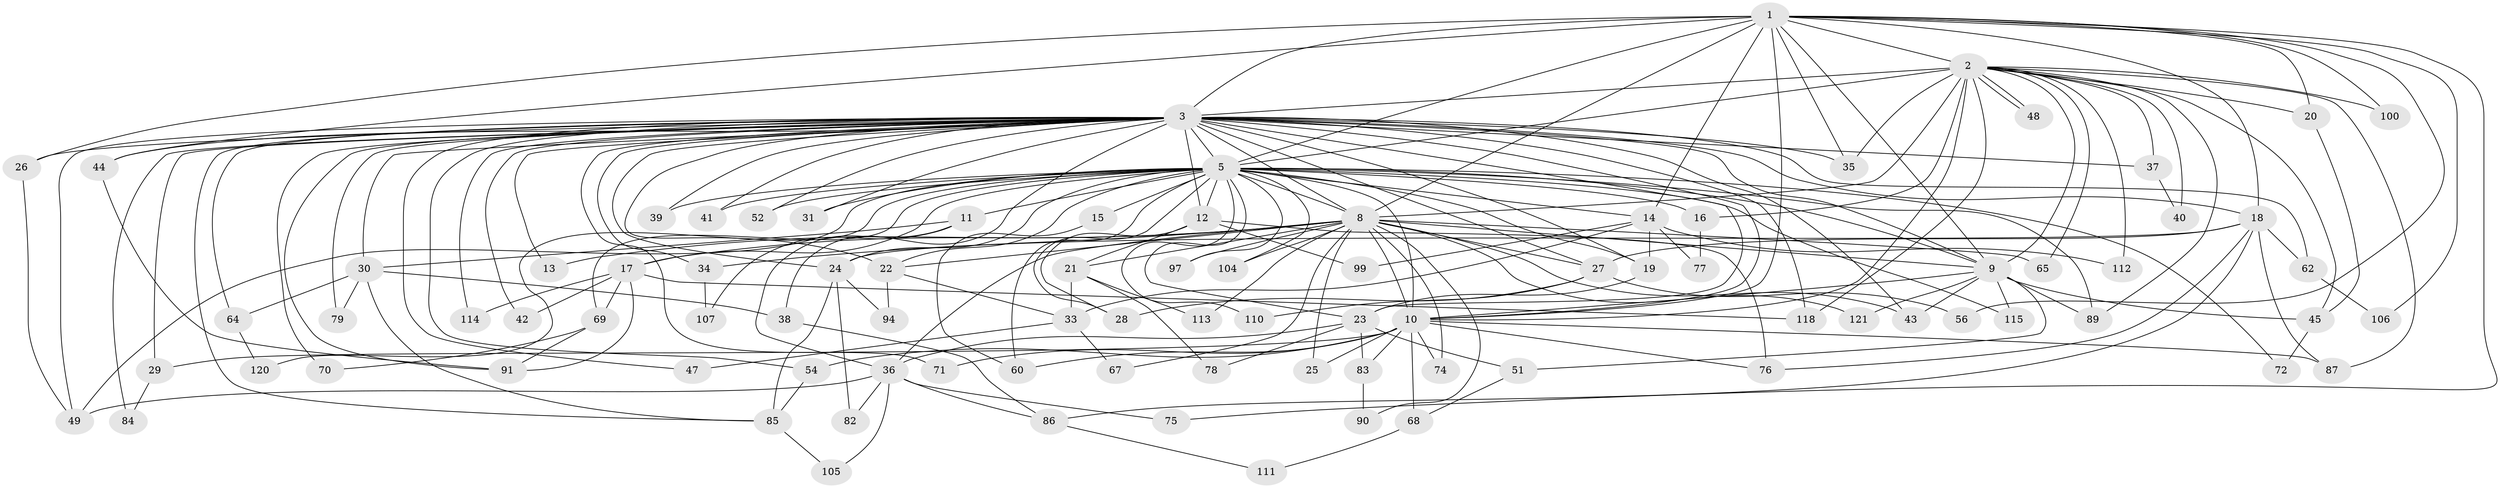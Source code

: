 // original degree distribution, {19: 0.00819672131147541, 22: 0.01639344262295082, 36: 0.00819672131147541, 12: 0.00819672131147541, 17: 0.00819672131147541, 25: 0.00819672131147541, 26: 0.00819672131147541, 15: 0.00819672131147541, 21: 0.00819672131147541, 4: 0.06557377049180328, 6: 0.03278688524590164, 2: 0.5081967213114754, 7: 0.00819672131147541, 3: 0.23770491803278687, 8: 0.02459016393442623, 5: 0.040983606557377046}
// Generated by graph-tools (version 1.1) at 2025/11/02/27/25 16:11:08]
// undirected, 90 vertices, 208 edges
graph export_dot {
graph [start="1"]
  node [color=gray90,style=filled];
  1 [super="+55"];
  2 [super="+4"];
  3 [super="+6"];
  5 [super="+7"];
  8 [super="+61"];
  9;
  10 [super="+88"];
  11 [super="+57"];
  12;
  13;
  14 [super="+96"];
  15;
  16;
  17 [super="+46"];
  18 [super="+122"];
  19;
  20;
  21;
  22 [super="+58"];
  23 [super="+32"];
  24 [super="+63"];
  25;
  26;
  27 [super="+59"];
  28 [super="+80"];
  29 [super="+66"];
  30 [super="+108"];
  31;
  33 [super="+92"];
  34;
  35;
  36 [super="+117"];
  37;
  38;
  39 [super="+50"];
  40 [super="+53"];
  41;
  42;
  43 [super="+81"];
  44;
  45 [super="+93"];
  47;
  48;
  49 [super="+73"];
  51;
  52;
  54;
  56;
  60 [super="+109"];
  62;
  64;
  65;
  67;
  68;
  69 [super="+101"];
  70;
  71;
  72;
  74;
  75;
  76 [super="+102"];
  77;
  78;
  79;
  82;
  83;
  84;
  85 [super="+103"];
  86 [super="+95"];
  87;
  89 [super="+98"];
  90;
  91 [super="+116"];
  94;
  97;
  99;
  100;
  104;
  105;
  106;
  107;
  110;
  111;
  112;
  113;
  114;
  115;
  118 [super="+119"];
  120;
  121;
  1 -- 2 [weight=2];
  1 -- 3 [weight=2];
  1 -- 5 [weight=2];
  1 -- 8 [weight=2];
  1 -- 9;
  1 -- 10;
  1 -- 14;
  1 -- 18;
  1 -- 20;
  1 -- 26;
  1 -- 44;
  1 -- 56;
  1 -- 75;
  1 -- 106;
  1 -- 35;
  1 -- 100;
  2 -- 3 [weight=4];
  2 -- 5 [weight=4];
  2 -- 8 [weight=2];
  2 -- 9 [weight=2];
  2 -- 10 [weight=3];
  2 -- 16;
  2 -- 20;
  2 -- 35;
  2 -- 37;
  2 -- 40 [weight=2];
  2 -- 45;
  2 -- 48;
  2 -- 48;
  2 -- 87;
  2 -- 100;
  2 -- 112;
  2 -- 65;
  2 -- 89;
  2 -- 118;
  3 -- 5 [weight=4];
  3 -- 8 [weight=2];
  3 -- 9 [weight=2];
  3 -- 10 [weight=2];
  3 -- 12;
  3 -- 13;
  3 -- 18;
  3 -- 19;
  3 -- 26;
  3 -- 29;
  3 -- 30;
  3 -- 31;
  3 -- 35;
  3 -- 37;
  3 -- 38;
  3 -- 42;
  3 -- 43;
  3 -- 44;
  3 -- 47;
  3 -- 49;
  3 -- 52;
  3 -- 54;
  3 -- 64;
  3 -- 70;
  3 -- 71;
  3 -- 79;
  3 -- 84;
  3 -- 118;
  3 -- 91;
  3 -- 27;
  3 -- 34;
  3 -- 41;
  3 -- 114;
  3 -- 62;
  3 -- 85;
  3 -- 39;
  3 -- 22;
  3 -- 24;
  3 -- 23;
  5 -- 8 [weight=2];
  5 -- 9 [weight=2];
  5 -- 10 [weight=2];
  5 -- 11 [weight=2];
  5 -- 15 [weight=2];
  5 -- 16;
  5 -- 17 [weight=2];
  5 -- 31;
  5 -- 39 [weight=2];
  5 -- 49;
  5 -- 52;
  5 -- 69;
  5 -- 72;
  5 -- 89;
  5 -- 115;
  5 -- 120;
  5 -- 12;
  5 -- 14;
  5 -- 19;
  5 -- 22;
  5 -- 23;
  5 -- 24;
  5 -- 97;
  5 -- 104;
  5 -- 41;
  5 -- 110;
  5 -- 60;
  5 -- 28;
  8 -- 9;
  8 -- 10;
  8 -- 13;
  8 -- 17;
  8 -- 21;
  8 -- 22;
  8 -- 25;
  8 -- 34;
  8 -- 36;
  8 -- 67;
  8 -- 74;
  8 -- 90;
  8 -- 97;
  8 -- 104;
  8 -- 113;
  8 -- 121;
  8 -- 65;
  8 -- 43;
  8 -- 27;
  9 -- 10;
  9 -- 43;
  9 -- 51;
  9 -- 115;
  9 -- 121;
  9 -- 89;
  9 -- 45;
  10 -- 25;
  10 -- 29 [weight=2];
  10 -- 54;
  10 -- 60;
  10 -- 68;
  10 -- 71;
  10 -- 74;
  10 -- 76;
  10 -- 83;
  10 -- 87;
  11 -- 30;
  11 -- 107;
  11 -- 36;
  12 -- 21;
  12 -- 28;
  12 -- 99;
  12 -- 76;
  14 -- 33;
  14 -- 77;
  14 -- 99;
  14 -- 112;
  14 -- 19;
  15 -- 60;
  16 -- 77;
  17 -- 42;
  17 -- 69;
  17 -- 114;
  17 -- 118;
  17 -- 91;
  18 -- 24;
  18 -- 27;
  18 -- 62;
  18 -- 76;
  18 -- 86;
  18 -- 87;
  19 -- 23;
  20 -- 45;
  21 -- 33;
  21 -- 78;
  21 -- 113;
  22 -- 94;
  22 -- 33;
  23 -- 36;
  23 -- 78;
  23 -- 83;
  23 -- 51;
  24 -- 85;
  24 -- 94;
  24 -- 82;
  26 -- 49;
  27 -- 28;
  27 -- 56;
  27 -- 110;
  29 -- 84;
  30 -- 38;
  30 -- 64;
  30 -- 79;
  30 -- 85;
  33 -- 47;
  33 -- 67;
  34 -- 107;
  36 -- 75;
  36 -- 82;
  36 -- 86;
  36 -- 105;
  36 -- 49;
  37 -- 40;
  38 -- 86;
  44 -- 91;
  45 -- 72;
  51 -- 68;
  54 -- 85;
  62 -- 106;
  64 -- 120;
  68 -- 111;
  69 -- 70;
  69 -- 91;
  83 -- 90;
  85 -- 105;
  86 -- 111;
}
